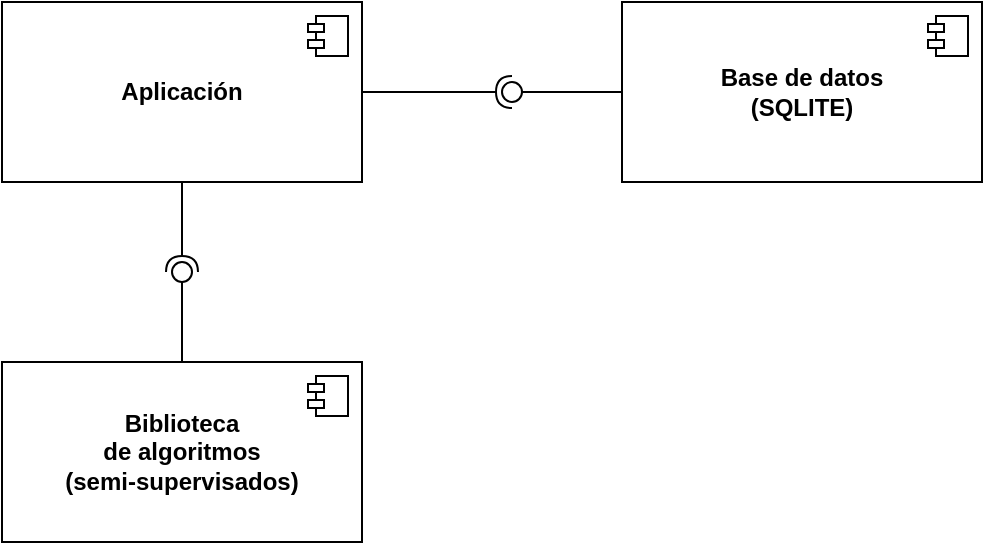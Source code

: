 <mxfile version="21.3.7" type="device">
  <diagram name="Página-1" id="2Wf2ctzml0NkI7Q00PQC">
    <mxGraphModel dx="1274" dy="637" grid="1" gridSize="10" guides="1" tooltips="1" connect="1" arrows="1" fold="1" page="1" pageScale="1" pageWidth="827" pageHeight="1169" math="0" shadow="0">
      <root>
        <mxCell id="0" />
        <mxCell id="1" parent="0" />
        <mxCell id="6lOSvOQgeWdnoE-gJft4-1" value="&lt;div&gt;&lt;b&gt;Biblioteca &lt;br&gt;&lt;/b&gt;&lt;/div&gt;&lt;div&gt;&lt;b&gt;de algoritmos &lt;br&gt;(semi-supervisados)&lt;br&gt;&lt;/b&gt;&lt;/div&gt;" style="html=1;dropTarget=0;whiteSpace=wrap;" parent="1" vertex="1">
          <mxGeometry x="490" y="520" width="180" height="90" as="geometry" />
        </mxCell>
        <mxCell id="6lOSvOQgeWdnoE-gJft4-2" value="" style="shape=module;jettyWidth=8;jettyHeight=4;" parent="6lOSvOQgeWdnoE-gJft4-1" vertex="1">
          <mxGeometry x="1" width="20" height="20" relative="1" as="geometry">
            <mxPoint x="-27" y="7" as="offset" />
          </mxGeometry>
        </mxCell>
        <mxCell id="6lOSvOQgeWdnoE-gJft4-3" value="&lt;b&gt;Base de datos&lt;br&gt;(SQLITE)&lt;br&gt;&lt;/b&gt;" style="html=1;dropTarget=0;whiteSpace=wrap;" parent="1" vertex="1">
          <mxGeometry x="800" y="340" width="180" height="90" as="geometry" />
        </mxCell>
        <mxCell id="6lOSvOQgeWdnoE-gJft4-4" value="" style="shape=module;jettyWidth=8;jettyHeight=4;" parent="6lOSvOQgeWdnoE-gJft4-3" vertex="1">
          <mxGeometry x="1" width="20" height="20" relative="1" as="geometry">
            <mxPoint x="-27" y="7" as="offset" />
          </mxGeometry>
        </mxCell>
        <mxCell id="6lOSvOQgeWdnoE-gJft4-5" value="&lt;b&gt;Aplicación&lt;br&gt;&lt;/b&gt;" style="html=1;dropTarget=0;whiteSpace=wrap;" parent="1" vertex="1">
          <mxGeometry x="490" y="340" width="180" height="90" as="geometry" />
        </mxCell>
        <mxCell id="6lOSvOQgeWdnoE-gJft4-6" value="" style="shape=module;jettyWidth=8;jettyHeight=4;" parent="6lOSvOQgeWdnoE-gJft4-5" vertex="1">
          <mxGeometry x="1" width="20" height="20" relative="1" as="geometry">
            <mxPoint x="-27" y="7" as="offset" />
          </mxGeometry>
        </mxCell>
        <mxCell id="6lOSvOQgeWdnoE-gJft4-13" value="" style="rounded=0;orthogonalLoop=1;jettySize=auto;html=1;endArrow=none;endFill=0;sketch=0;sourcePerimeterSpacing=0;targetPerimeterSpacing=0;" parent="1" source="6lOSvOQgeWdnoE-gJft4-1" target="6lOSvOQgeWdnoE-gJft4-15" edge="1">
          <mxGeometry relative="1" as="geometry">
            <mxPoint x="374" y="345" as="sourcePoint" />
          </mxGeometry>
        </mxCell>
        <mxCell id="6lOSvOQgeWdnoE-gJft4-14" value="" style="rounded=0;orthogonalLoop=1;jettySize=auto;html=1;endArrow=halfCircle;endFill=0;entryX=0.5;entryY=0.5;endSize=6;strokeWidth=1;sketch=0;" parent="1" source="6lOSvOQgeWdnoE-gJft4-5" target="6lOSvOQgeWdnoE-gJft4-15" edge="1">
          <mxGeometry relative="1" as="geometry">
            <mxPoint x="414" y="345" as="sourcePoint" />
          </mxGeometry>
        </mxCell>
        <mxCell id="6lOSvOQgeWdnoE-gJft4-15" value="" style="ellipse;whiteSpace=wrap;html=1;align=center;aspect=fixed;resizable=0;points=[];outlineConnect=0;sketch=0;" parent="1" vertex="1">
          <mxGeometry x="575" y="470" width="10" height="10" as="geometry" />
        </mxCell>
        <mxCell id="6lOSvOQgeWdnoE-gJft4-16" value="" style="rounded=0;orthogonalLoop=1;jettySize=auto;html=1;endArrow=none;endFill=0;sketch=0;sourcePerimeterSpacing=0;targetPerimeterSpacing=0;" parent="1" source="6lOSvOQgeWdnoE-gJft4-3" target="6lOSvOQgeWdnoE-gJft4-18" edge="1">
          <mxGeometry relative="1" as="geometry">
            <mxPoint x="374" y="445" as="sourcePoint" />
          </mxGeometry>
        </mxCell>
        <mxCell id="6lOSvOQgeWdnoE-gJft4-17" value="" style="rounded=0;orthogonalLoop=1;jettySize=auto;html=1;endArrow=halfCircle;endFill=0;entryX=0.5;entryY=0.5;endSize=6;strokeWidth=1;sketch=0;" parent="1" source="6lOSvOQgeWdnoE-gJft4-5" target="6lOSvOQgeWdnoE-gJft4-18" edge="1">
          <mxGeometry relative="1" as="geometry">
            <mxPoint x="414" y="445" as="sourcePoint" />
          </mxGeometry>
        </mxCell>
        <mxCell id="6lOSvOQgeWdnoE-gJft4-18" value="" style="ellipse;whiteSpace=wrap;html=1;align=center;aspect=fixed;resizable=0;points=[];outlineConnect=0;sketch=0;" parent="1" vertex="1">
          <mxGeometry x="740" y="380" width="10" height="10" as="geometry" />
        </mxCell>
      </root>
    </mxGraphModel>
  </diagram>
</mxfile>
